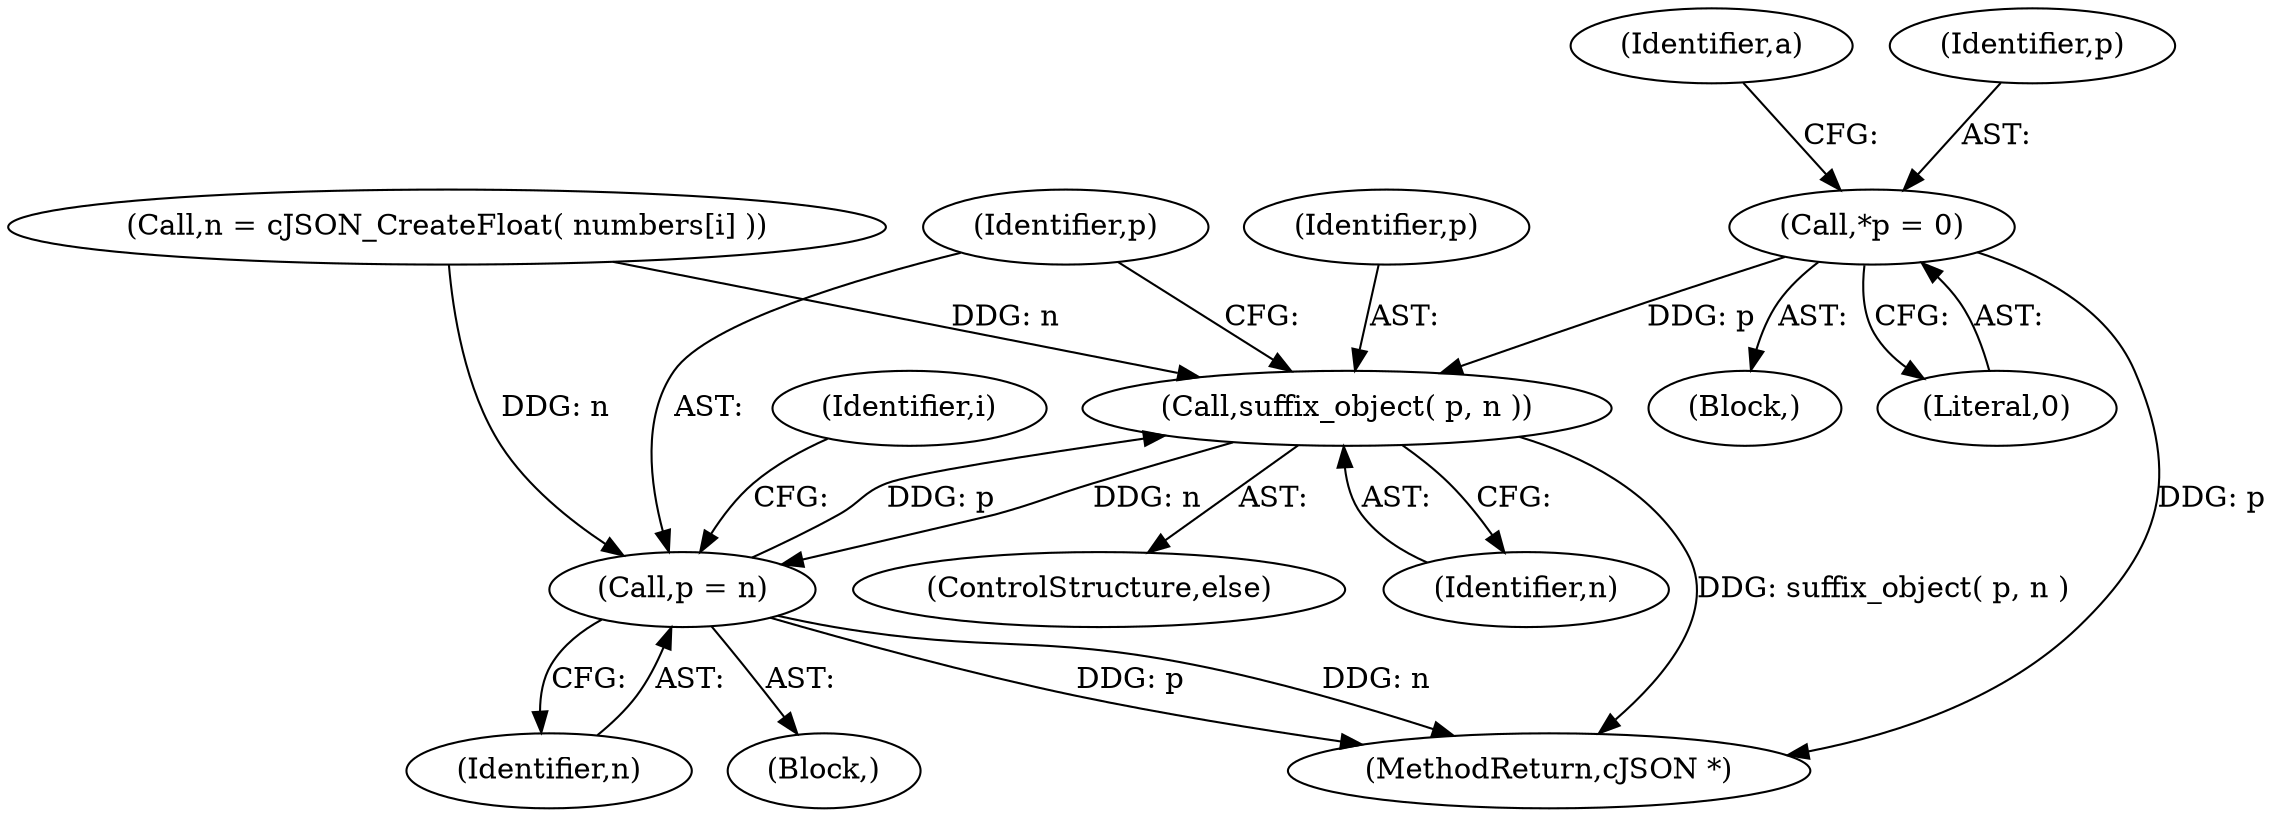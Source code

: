 digraph "1_iperf_91f2fa59e8ed80dfbf400add0164ee0e508e412a_7@pointer" {
"1000110" [label="(Call,*p = 0)"];
"1000144" [label="(Call,suffix_object( p, n ))"];
"1000147" [label="(Call,p = n)"];
"1000129" [label="(Call,n = cJSON_CreateFloat( numbers[i] ))"];
"1000115" [label="(Identifier,a)"];
"1000146" [label="(Identifier,n)"];
"1000143" [label="(ControlStructure,else)"];
"1000144" [label="(Call,suffix_object( p, n ))"];
"1000127" [label="(Identifier,i)"];
"1000103" [label="(Block,)"];
"1000112" [label="(Literal,0)"];
"1000110" [label="(Call,*p = 0)"];
"1000145" [label="(Identifier,p)"];
"1000149" [label="(Identifier,n)"];
"1000128" [label="(Block,)"];
"1000148" [label="(Identifier,p)"];
"1000152" [label="(MethodReturn,cJSON *)"];
"1000111" [label="(Identifier,p)"];
"1000147" [label="(Call,p = n)"];
"1000110" -> "1000103"  [label="AST: "];
"1000110" -> "1000112"  [label="CFG: "];
"1000111" -> "1000110"  [label="AST: "];
"1000112" -> "1000110"  [label="AST: "];
"1000115" -> "1000110"  [label="CFG: "];
"1000110" -> "1000152"  [label="DDG: p"];
"1000110" -> "1000144"  [label="DDG: p"];
"1000144" -> "1000143"  [label="AST: "];
"1000144" -> "1000146"  [label="CFG: "];
"1000145" -> "1000144"  [label="AST: "];
"1000146" -> "1000144"  [label="AST: "];
"1000148" -> "1000144"  [label="CFG: "];
"1000144" -> "1000152"  [label="DDG: suffix_object( p, n )"];
"1000147" -> "1000144"  [label="DDG: p"];
"1000129" -> "1000144"  [label="DDG: n"];
"1000144" -> "1000147"  [label="DDG: n"];
"1000147" -> "1000128"  [label="AST: "];
"1000147" -> "1000149"  [label="CFG: "];
"1000148" -> "1000147"  [label="AST: "];
"1000149" -> "1000147"  [label="AST: "];
"1000127" -> "1000147"  [label="CFG: "];
"1000147" -> "1000152"  [label="DDG: n"];
"1000147" -> "1000152"  [label="DDG: p"];
"1000129" -> "1000147"  [label="DDG: n"];
}
